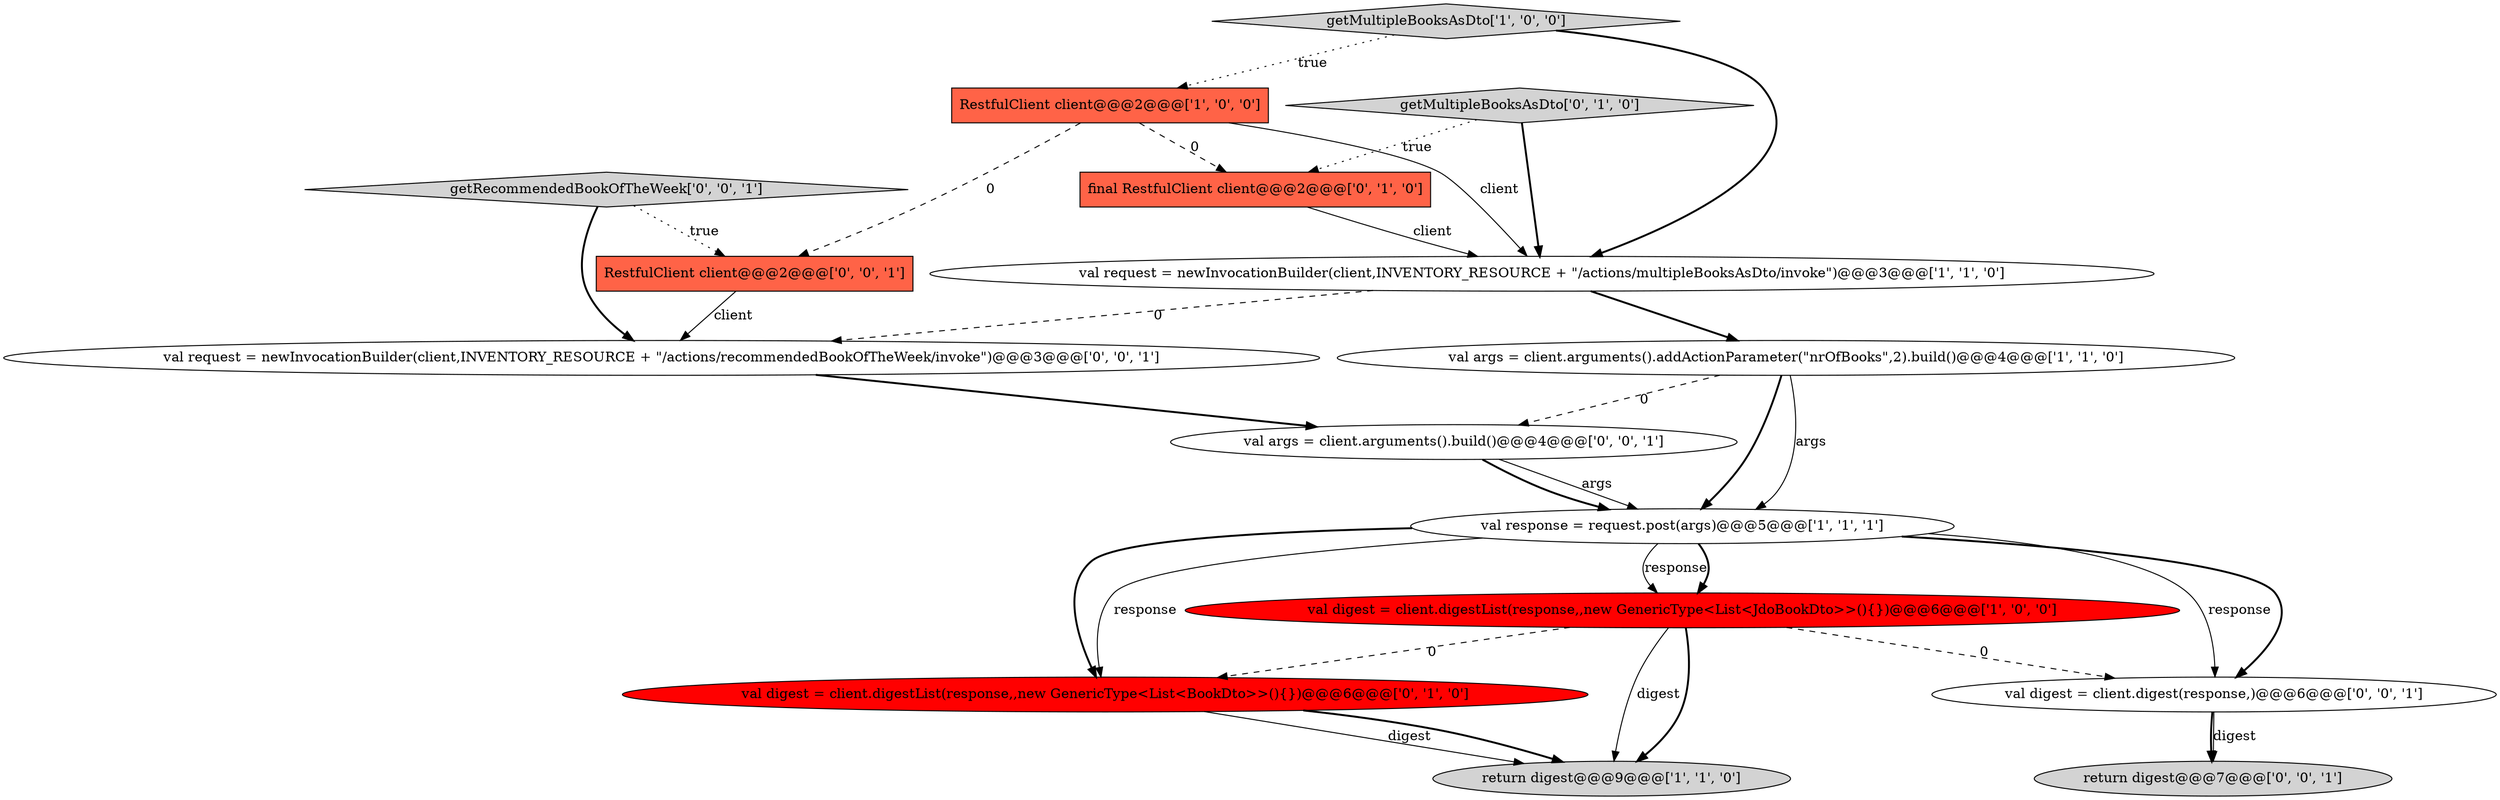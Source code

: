 digraph {
4 [style = filled, label = "val response = request.post(args)@@@5@@@['1', '1', '1']", fillcolor = white, shape = ellipse image = "AAA0AAABBB1BBB"];
15 [style = filled, label = "return digest@@@7@@@['0', '0', '1']", fillcolor = lightgray, shape = ellipse image = "AAA0AAABBB3BBB"];
11 [style = filled, label = "val args = client.arguments().build()@@@4@@@['0', '0', '1']", fillcolor = white, shape = ellipse image = "AAA0AAABBB3BBB"];
7 [style = filled, label = "val digest = client.digestList(response,,new GenericType<List<BookDto>>(){})@@@6@@@['0', '1', '0']", fillcolor = red, shape = ellipse image = "AAA1AAABBB2BBB"];
14 [style = filled, label = "RestfulClient client@@@2@@@['0', '0', '1']", fillcolor = tomato, shape = box image = "AAA0AAABBB3BBB"];
2 [style = filled, label = "val digest = client.digestList(response,,new GenericType<List<JdoBookDto>>(){})@@@6@@@['1', '0', '0']", fillcolor = red, shape = ellipse image = "AAA1AAABBB1BBB"];
6 [style = filled, label = "val request = newInvocationBuilder(client,INVENTORY_RESOURCE + \"/actions/multipleBooksAsDto/invoke\")@@@3@@@['1', '1', '0']", fillcolor = white, shape = ellipse image = "AAA0AAABBB1BBB"];
8 [style = filled, label = "final RestfulClient client@@@2@@@['0', '1', '0']", fillcolor = tomato, shape = box image = "AAA1AAABBB2BBB"];
13 [style = filled, label = "getRecommendedBookOfTheWeek['0', '0', '1']", fillcolor = lightgray, shape = diamond image = "AAA0AAABBB3BBB"];
3 [style = filled, label = "getMultipleBooksAsDto['1', '0', '0']", fillcolor = lightgray, shape = diamond image = "AAA0AAABBB1BBB"];
5 [style = filled, label = "return digest@@@9@@@['1', '1', '0']", fillcolor = lightgray, shape = ellipse image = "AAA0AAABBB1BBB"];
10 [style = filled, label = "val request = newInvocationBuilder(client,INVENTORY_RESOURCE + \"/actions/recommendedBookOfTheWeek/invoke\")@@@3@@@['0', '0', '1']", fillcolor = white, shape = ellipse image = "AAA0AAABBB3BBB"];
9 [style = filled, label = "getMultipleBooksAsDto['0', '1', '0']", fillcolor = lightgray, shape = diamond image = "AAA0AAABBB2BBB"];
1 [style = filled, label = "RestfulClient client@@@2@@@['1', '0', '0']", fillcolor = tomato, shape = box image = "AAA1AAABBB1BBB"];
12 [style = filled, label = "val digest = client.digest(response,)@@@6@@@['0', '0', '1']", fillcolor = white, shape = ellipse image = "AAA0AAABBB3BBB"];
0 [style = filled, label = "val args = client.arguments().addActionParameter(\"nrOfBooks\",2).build()@@@4@@@['1', '1', '0']", fillcolor = white, shape = ellipse image = "AAA0AAABBB1BBB"];
13->10 [style = bold, label=""];
7->5 [style = solid, label="digest"];
1->14 [style = dashed, label="0"];
11->4 [style = solid, label="args"];
8->6 [style = solid, label="client"];
11->4 [style = bold, label=""];
12->15 [style = bold, label=""];
3->6 [style = bold, label=""];
4->2 [style = solid, label="response"];
12->15 [style = solid, label="digest"];
0->11 [style = dashed, label="0"];
6->0 [style = bold, label=""];
4->12 [style = solid, label="response"];
4->2 [style = bold, label=""];
2->5 [style = solid, label="digest"];
2->7 [style = dashed, label="0"];
4->7 [style = bold, label=""];
9->6 [style = bold, label=""];
6->10 [style = dashed, label="0"];
9->8 [style = dotted, label="true"];
2->12 [style = dashed, label="0"];
7->5 [style = bold, label=""];
0->4 [style = solid, label="args"];
0->4 [style = bold, label=""];
14->10 [style = solid, label="client"];
1->6 [style = solid, label="client"];
4->12 [style = bold, label=""];
1->8 [style = dashed, label="0"];
13->14 [style = dotted, label="true"];
4->7 [style = solid, label="response"];
3->1 [style = dotted, label="true"];
2->5 [style = bold, label=""];
10->11 [style = bold, label=""];
}
